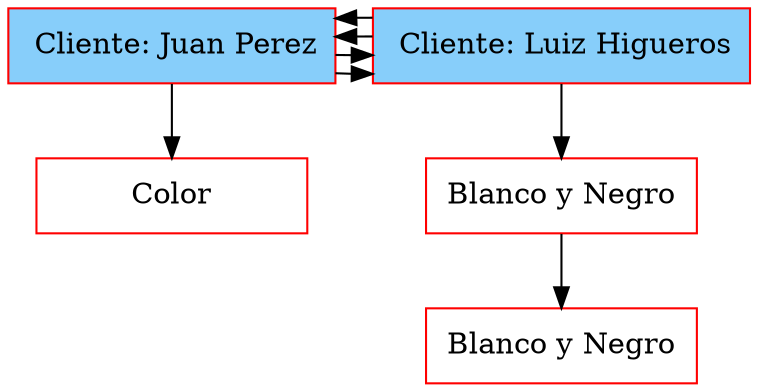 digraph G { 
node[shape=box, color=red];
nodo1725154839[label=" Cliente: Juan Perez" , style = filled, fillcolor = lightskyblue, group = 1]
nodo1304836502[label="Color" ,width = 1.8, group = 1]
nodo895328852[label=" Cliente: Luiz Higueros" , style = filled, fillcolor = lightskyblue, group = 2]
nodo225534817[label="Blanco y Negro" ,width = 1.8, group = 2]
nodo1878246837[label="Blanco y Negro" ,width = 1.8, group = 2]
nodo1725154839 -> nodo895328852;
nodo1725154839 -> nodo895328852;
nodo1725154839 -> nodo1304836502;
nodo895328852 -> nodo1725154839;
nodo895328852 -> nodo1725154839;
nodo895328852 -> nodo225534817;
nodo225534817 -> nodo1878246837;
{ rank = same; nodo1725154839; nodo895328852;  }
} 
